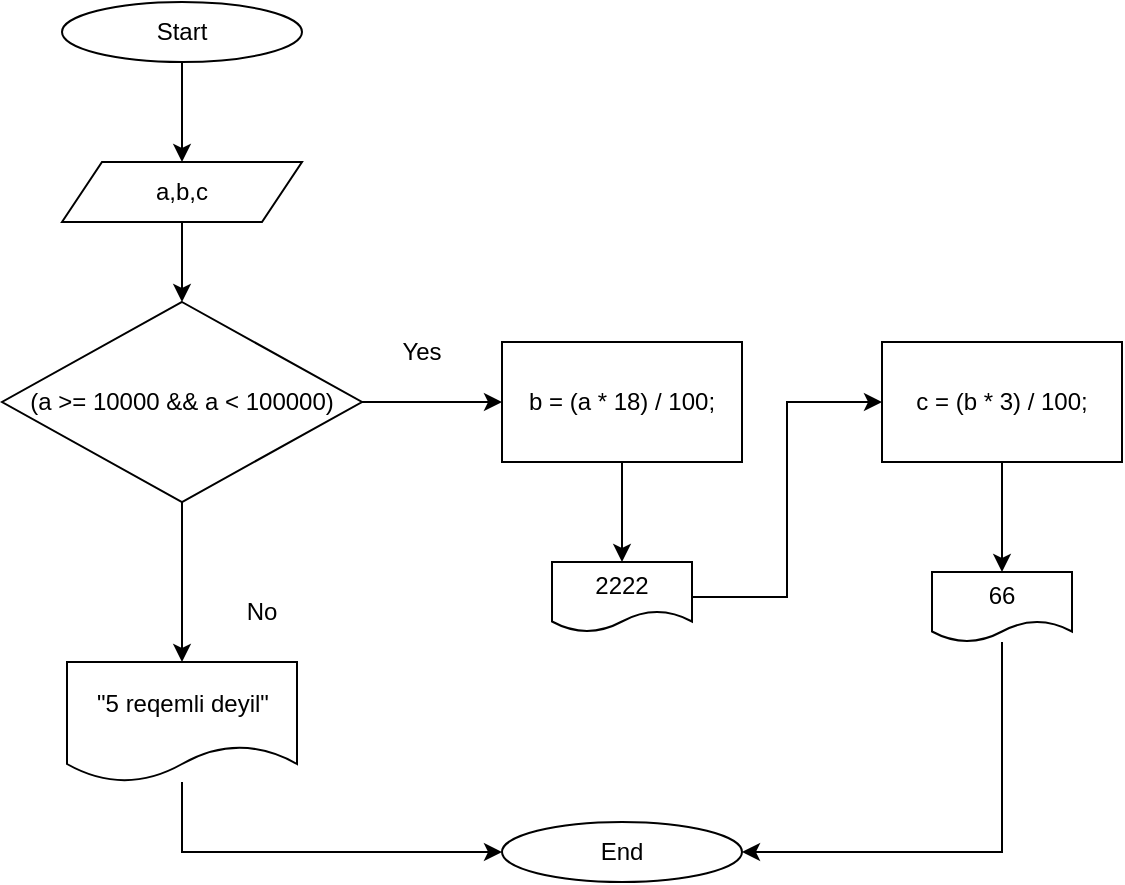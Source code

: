 <mxfile version="16.5.2" type="device"><diagram id="hzuYPc2B5Dqk03JUzPKv" name="Page-1"><mxGraphModel dx="868" dy="482" grid="1" gridSize="10" guides="1" tooltips="1" connect="1" arrows="1" fold="1" page="1" pageScale="1" pageWidth="827" pageHeight="1169" math="0" shadow="0"><root><mxCell id="0"/><mxCell id="1" parent="0"/><mxCell id="SjJxFYgEzYKC8KL--p18-4" style="edgeStyle=orthogonalEdgeStyle;rounded=0;orthogonalLoop=1;jettySize=auto;html=1;exitX=0.5;exitY=1;exitDx=0;exitDy=0;entryX=0.5;entryY=0;entryDx=0;entryDy=0;" edge="1" parent="1" source="SjJxFYgEzYKC8KL--p18-1" target="SjJxFYgEzYKC8KL--p18-3"><mxGeometry relative="1" as="geometry"/></mxCell><mxCell id="SjJxFYgEzYKC8KL--p18-1" value="Start" style="ellipse;whiteSpace=wrap;html=1;" vertex="1" parent="1"><mxGeometry x="90" width="120" height="30" as="geometry"/></mxCell><mxCell id="SjJxFYgEzYKC8KL--p18-2" value="End" style="ellipse;whiteSpace=wrap;html=1;" vertex="1" parent="1"><mxGeometry x="310" y="410" width="120" height="30" as="geometry"/></mxCell><mxCell id="SjJxFYgEzYKC8KL--p18-8" style="edgeStyle=orthogonalEdgeStyle;rounded=0;orthogonalLoop=1;jettySize=auto;html=1;exitX=0.5;exitY=1;exitDx=0;exitDy=0;entryX=0.5;entryY=0;entryDx=0;entryDy=0;" edge="1" parent="1" source="SjJxFYgEzYKC8KL--p18-3" target="SjJxFYgEzYKC8KL--p18-6"><mxGeometry relative="1" as="geometry"/></mxCell><mxCell id="SjJxFYgEzYKC8KL--p18-3" value="a,b,c" style="shape=parallelogram;perimeter=parallelogramPerimeter;whiteSpace=wrap;html=1;fixedSize=1;" vertex="1" parent="1"><mxGeometry x="90" y="80" width="120" height="30" as="geometry"/></mxCell><mxCell id="SjJxFYgEzYKC8KL--p18-12" style="edgeStyle=orthogonalEdgeStyle;rounded=0;orthogonalLoop=1;jettySize=auto;html=1;exitX=1;exitY=0.5;exitDx=0;exitDy=0;entryX=0;entryY=0.5;entryDx=0;entryDy=0;" edge="1" parent="1" source="SjJxFYgEzYKC8KL--p18-6" target="SjJxFYgEzYKC8KL--p18-9"><mxGeometry relative="1" as="geometry"/></mxCell><mxCell id="SjJxFYgEzYKC8KL--p18-27" style="edgeStyle=orthogonalEdgeStyle;rounded=0;orthogonalLoop=1;jettySize=auto;html=1;" edge="1" parent="1" source="SjJxFYgEzYKC8KL--p18-6" target="SjJxFYgEzYKC8KL--p18-26"><mxGeometry relative="1" as="geometry"/></mxCell><mxCell id="SjJxFYgEzYKC8KL--p18-6" value="(a &amp;gt;= 10000 &amp;amp;&amp;amp; a &amp;lt; 100000)" style="rhombus;whiteSpace=wrap;html=1;" vertex="1" parent="1"><mxGeometry x="60" y="150" width="180" height="100" as="geometry"/></mxCell><mxCell id="SjJxFYgEzYKC8KL--p18-22" style="edgeStyle=orthogonalEdgeStyle;rounded=0;orthogonalLoop=1;jettySize=auto;html=1;exitX=0.5;exitY=1;exitDx=0;exitDy=0;entryX=0.5;entryY=0;entryDx=0;entryDy=0;" edge="1" parent="1" source="SjJxFYgEzYKC8KL--p18-9" target="SjJxFYgEzYKC8KL--p18-19"><mxGeometry relative="1" as="geometry"/></mxCell><mxCell id="SjJxFYgEzYKC8KL--p18-9" value="b = (a * 18) / 100;" style="rounded=0;whiteSpace=wrap;html=1;" vertex="1" parent="1"><mxGeometry x="310" y="170" width="120" height="60" as="geometry"/></mxCell><mxCell id="SjJxFYgEzYKC8KL--p18-24" style="edgeStyle=orthogonalEdgeStyle;rounded=0;orthogonalLoop=1;jettySize=auto;html=1;" edge="1" parent="1" source="SjJxFYgEzYKC8KL--p18-11" target="SjJxFYgEzYKC8KL--p18-21"><mxGeometry relative="1" as="geometry"/></mxCell><mxCell id="SjJxFYgEzYKC8KL--p18-11" value="c = (b * 3) / 100;" style="rounded=0;whiteSpace=wrap;html=1;" vertex="1" parent="1"><mxGeometry x="500" y="170" width="120" height="60" as="geometry"/></mxCell><mxCell id="SjJxFYgEzYKC8KL--p18-13" value="Yes" style="text;html=1;strokeColor=none;fillColor=none;align=center;verticalAlign=middle;whiteSpace=wrap;rounded=0;" vertex="1" parent="1"><mxGeometry x="240" y="160" width="60" height="30" as="geometry"/></mxCell><mxCell id="SjJxFYgEzYKC8KL--p18-18" value="No" style="text;html=1;strokeColor=none;fillColor=none;align=center;verticalAlign=middle;whiteSpace=wrap;rounded=0;" vertex="1" parent="1"><mxGeometry x="160" y="290" width="60" height="30" as="geometry"/></mxCell><mxCell id="SjJxFYgEzYKC8KL--p18-23" style="edgeStyle=orthogonalEdgeStyle;rounded=0;orthogonalLoop=1;jettySize=auto;html=1;entryX=0;entryY=0.5;entryDx=0;entryDy=0;" edge="1" parent="1" source="SjJxFYgEzYKC8KL--p18-19" target="SjJxFYgEzYKC8KL--p18-11"><mxGeometry relative="1" as="geometry"/></mxCell><mxCell id="SjJxFYgEzYKC8KL--p18-19" value="2222" style="shape=document;whiteSpace=wrap;html=1;boundedLbl=1;" vertex="1" parent="1"><mxGeometry x="335" y="280" width="70" height="35" as="geometry"/></mxCell><mxCell id="SjJxFYgEzYKC8KL--p18-25" style="edgeStyle=orthogonalEdgeStyle;rounded=0;orthogonalLoop=1;jettySize=auto;html=1;entryX=1;entryY=0.5;entryDx=0;entryDy=0;" edge="1" parent="1" source="SjJxFYgEzYKC8KL--p18-21" target="SjJxFYgEzYKC8KL--p18-2"><mxGeometry relative="1" as="geometry"><Array as="points"><mxPoint x="560" y="425"/></Array></mxGeometry></mxCell><mxCell id="SjJxFYgEzYKC8KL--p18-21" value="66" style="shape=document;whiteSpace=wrap;html=1;boundedLbl=1;" vertex="1" parent="1"><mxGeometry x="525" y="285" width="70" height="35" as="geometry"/></mxCell><mxCell id="SjJxFYgEzYKC8KL--p18-28" style="edgeStyle=orthogonalEdgeStyle;rounded=0;orthogonalLoop=1;jettySize=auto;html=1;entryX=0;entryY=0.5;entryDx=0;entryDy=0;" edge="1" parent="1" source="SjJxFYgEzYKC8KL--p18-26" target="SjJxFYgEzYKC8KL--p18-2"><mxGeometry relative="1" as="geometry"><Array as="points"><mxPoint x="150" y="425"/></Array></mxGeometry></mxCell><mxCell id="SjJxFYgEzYKC8KL--p18-26" value="&quot;5 reqemli deyil&quot;" style="shape=document;whiteSpace=wrap;html=1;boundedLbl=1;" vertex="1" parent="1"><mxGeometry x="92.5" y="330" width="115" height="60" as="geometry"/></mxCell></root></mxGraphModel></diagram></mxfile>